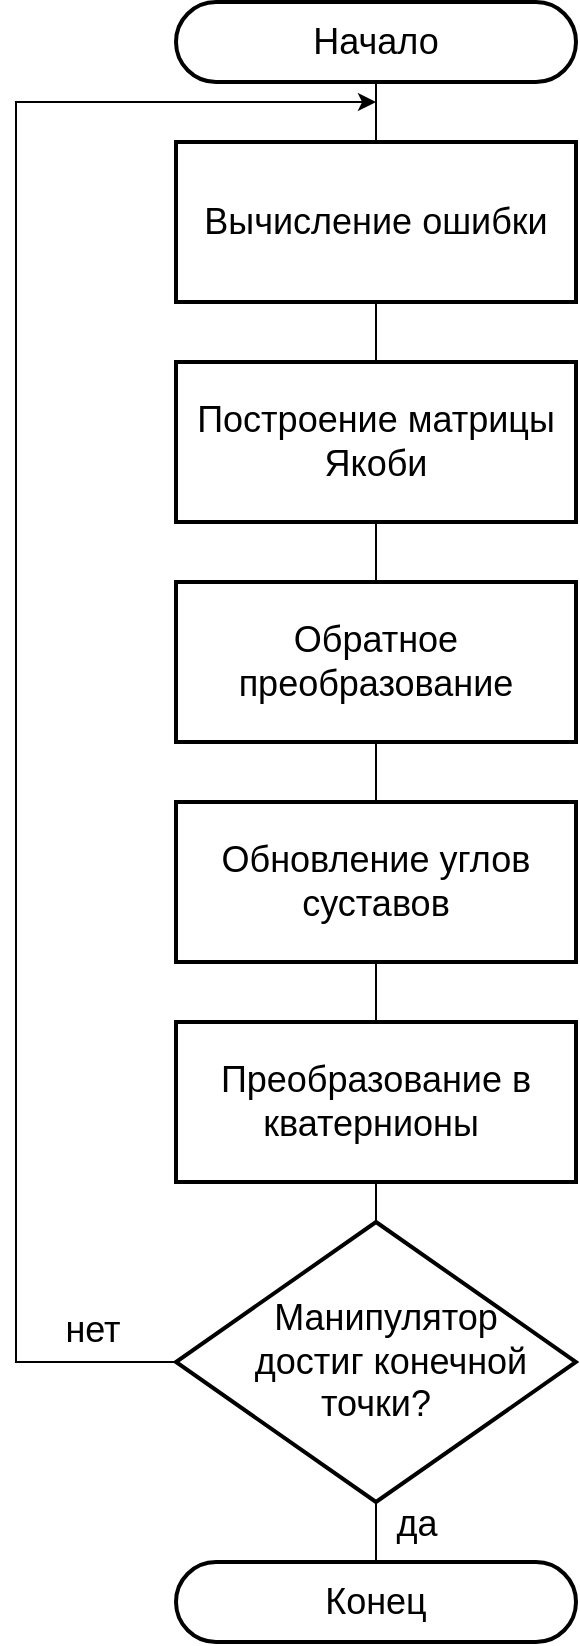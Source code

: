 <mxfile version="26.2.4">
  <diagram name="Страница — 1" id="eGaFwrD_WAsBf7NDzoaS">
    <mxGraphModel dx="1387" dy="765" grid="1" gridSize="10" guides="1" tooltips="1" connect="1" arrows="1" fold="1" page="1" pageScale="1" pageWidth="827" pageHeight="1169" math="0" shadow="0">
      <root>
        <mxCell id="0" />
        <mxCell id="1" parent="0" />
        <mxCell id="tjVxPv9A50ptuYDxmKrU-5" value="" style="edgeStyle=orthogonalEdgeStyle;rounded=0;orthogonalLoop=1;jettySize=auto;html=1;endArrow=none;endFill=0;" parent="1" source="tjVxPv9A50ptuYDxmKrU-3" edge="1">
          <mxGeometry relative="1" as="geometry">
            <mxPoint x="320" y="110" as="targetPoint" />
          </mxGeometry>
        </mxCell>
        <mxCell id="tjVxPv9A50ptuYDxmKrU-3" value="&lt;font style=&quot;font-size: 18px;&quot;&gt;Начало&lt;/font&gt;" style="rounded=1;whiteSpace=wrap;html=1;absoluteArcSize=1;arcSize=72;strokeWidth=2;" parent="1" vertex="1">
          <mxGeometry x="220" y="30" width="200" height="40" as="geometry" />
        </mxCell>
        <mxCell id="tjVxPv9A50ptuYDxmKrU-15" value="" style="edgeStyle=orthogonalEdgeStyle;rounded=0;orthogonalLoop=1;jettySize=auto;html=1;endArrow=none;endFill=0;" parent="1" source="tjVxPv9A50ptuYDxmKrU-10" target="tjVxPv9A50ptuYDxmKrU-12" edge="1">
          <mxGeometry relative="1" as="geometry" />
        </mxCell>
        <mxCell id="tjVxPv9A50ptuYDxmKrU-10" value="&lt;font style=&quot;font-size: 18px;&quot;&gt;Вычисление ошибки&lt;/font&gt;" style="rounded=0;whiteSpace=wrap;html=1;absoluteArcSize=1;arcSize=14;strokeWidth=2;" parent="1" vertex="1">
          <mxGeometry x="220" y="100" width="200" height="80" as="geometry" />
        </mxCell>
        <mxCell id="tjVxPv9A50ptuYDxmKrU-16" value="" style="edgeStyle=orthogonalEdgeStyle;rounded=0;orthogonalLoop=1;jettySize=auto;html=1;endArrow=none;endFill=0;" parent="1" source="tjVxPv9A50ptuYDxmKrU-12" target="tjVxPv9A50ptuYDxmKrU-13" edge="1">
          <mxGeometry relative="1" as="geometry" />
        </mxCell>
        <mxCell id="tjVxPv9A50ptuYDxmKrU-12" value="&lt;font style=&quot;font-size: 18px;&quot;&gt;Построение матрицы Якоби&lt;/font&gt;" style="rounded=0;whiteSpace=wrap;html=1;absoluteArcSize=1;arcSize=14;strokeWidth=2;" parent="1" vertex="1">
          <mxGeometry x="220" y="210" width="200" height="80" as="geometry" />
        </mxCell>
        <mxCell id="tjVxPv9A50ptuYDxmKrU-17" value="" style="edgeStyle=orthogonalEdgeStyle;rounded=0;orthogonalLoop=1;jettySize=auto;html=1;endArrow=none;endFill=0;" parent="1" source="tjVxPv9A50ptuYDxmKrU-13" target="tjVxPv9A50ptuYDxmKrU-14" edge="1">
          <mxGeometry relative="1" as="geometry" />
        </mxCell>
        <mxCell id="tjVxPv9A50ptuYDxmKrU-13" value="&lt;font style=&quot;font-size: 18px;&quot;&gt;Обратное преобразование&lt;/font&gt;" style="rounded=0;whiteSpace=wrap;html=1;absoluteArcSize=1;arcSize=14;strokeWidth=2;" parent="1" vertex="1">
          <mxGeometry x="220" y="320" width="200" height="80" as="geometry" />
        </mxCell>
        <mxCell id="tjVxPv9A50ptuYDxmKrU-19" value="" style="edgeStyle=orthogonalEdgeStyle;rounded=0;orthogonalLoop=1;jettySize=auto;html=1;endArrow=none;endFill=0;" parent="1" source="tjVxPv9A50ptuYDxmKrU-14" target="tjVxPv9A50ptuYDxmKrU-18" edge="1">
          <mxGeometry relative="1" as="geometry" />
        </mxCell>
        <mxCell id="tjVxPv9A50ptuYDxmKrU-14" value="&lt;font style=&quot;font-size: 18px;&quot;&gt;Обновление углов суставов&lt;/font&gt;" style="rounded=0;whiteSpace=wrap;html=1;absoluteArcSize=1;arcSize=14;strokeWidth=2;" parent="1" vertex="1">
          <mxGeometry x="220" y="430" width="200" height="80" as="geometry" />
        </mxCell>
        <mxCell id="tjVxPv9A50ptuYDxmKrU-28" value="" style="edgeStyle=orthogonalEdgeStyle;rounded=0;orthogonalLoop=1;jettySize=auto;html=1;endArrow=none;endFill=0;" parent="1" source="tjVxPv9A50ptuYDxmKrU-18" edge="1">
          <mxGeometry relative="1" as="geometry">
            <mxPoint x="320" y="810" as="targetPoint" />
          </mxGeometry>
        </mxCell>
        <mxCell id="tjVxPv9A50ptuYDxmKrU-29" value="&lt;font style=&quot;font-size: 18px;&quot;&gt;да&lt;/font&gt;" style="edgeLabel;html=1;align=center;verticalAlign=middle;resizable=0;points=[];" parent="tjVxPv9A50ptuYDxmKrU-28" vertex="1" connectable="0">
          <mxGeometry x="0.2" y="3" relative="1" as="geometry">
            <mxPoint x="17" y="-8" as="offset" />
          </mxGeometry>
        </mxCell>
        <mxCell id="PeRe5fuBLEYXeTGedXUc-2" style="edgeStyle=orthogonalEdgeStyle;rounded=0;orthogonalLoop=1;jettySize=auto;html=1;exitX=0;exitY=0.5;exitDx=0;exitDy=0;exitPerimeter=0;" parent="1" source="tjVxPv9A50ptuYDxmKrU-18" edge="1">
          <mxGeometry relative="1" as="geometry">
            <mxPoint x="320" y="80" as="targetPoint" />
            <mxPoint x="150" y="680" as="sourcePoint" />
            <Array as="points">
              <mxPoint x="140" y="710" />
              <mxPoint x="140" y="80" />
              <mxPoint x="190" y="80" />
            </Array>
          </mxGeometry>
        </mxCell>
        <mxCell id="tjVxPv9A50ptuYDxmKrU-18" value="&lt;div&gt;&lt;span style=&quot;font-size: 18px; background-color: initial;&quot;&gt;&amp;nbsp; &amp;nbsp;Манипулятор&amp;nbsp;&lt;/span&gt;&lt;br&gt;&lt;/div&gt;&lt;div&gt;&lt;font style=&quot;font-size: 18px;&quot;&gt;&amp;nbsp; &amp;nbsp; достиг&amp;nbsp;&lt;/font&gt;&lt;span style=&quot;font-size: 18px; background-color: initial;&quot;&gt;конечной&amp;nbsp;&lt;/span&gt;&lt;/div&gt;&lt;div&gt;&lt;span style=&quot;font-size: 18px; background-color: initial;&quot;&gt;точки?&lt;/span&gt;&lt;/div&gt;" style="strokeWidth=2;html=1;shape=mxgraph.flowchart.decision;whiteSpace=wrap;" parent="1" vertex="1">
          <mxGeometry x="220" y="640" width="200" height="140" as="geometry" />
        </mxCell>
        <mxCell id="tjVxPv9A50ptuYDxmKrU-31" value="&lt;span style=&quot;font-size: 18px;&quot;&gt;Конец&lt;/span&gt;" style="rounded=1;whiteSpace=wrap;html=1;absoluteArcSize=1;arcSize=72;strokeWidth=2;" parent="1" vertex="1">
          <mxGeometry x="220" y="810" width="200" height="40" as="geometry" />
        </mxCell>
        <mxCell id="PeRe5fuBLEYXeTGedXUc-4" value="&lt;font style=&quot;font-size: 18px;&quot;&gt;нет&lt;/font&gt;" style="edgeLabel;html=1;align=center;verticalAlign=middle;resizable=0;points=[];" parent="1" vertex="1" connectable="0">
          <mxGeometry x="350" y="820" as="geometry">
            <mxPoint x="-172" y="-126" as="offset" />
          </mxGeometry>
        </mxCell>
        <mxCell id="408FnMQ4CXOIzVdMsQgy-1" value="&lt;span style=&quot;font-size: 18px;&quot;&gt;Преобразование в кватернионы&amp;nbsp;&lt;/span&gt;" style="rounded=0;whiteSpace=wrap;html=1;absoluteArcSize=1;arcSize=14;strokeWidth=2;" vertex="1" parent="1">
          <mxGeometry x="220" y="540" width="200" height="80" as="geometry" />
        </mxCell>
      </root>
    </mxGraphModel>
  </diagram>
</mxfile>
